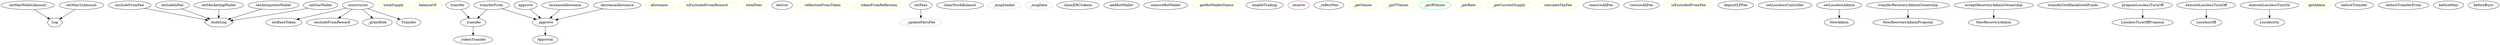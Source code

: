 strict digraph {
  Log [shape=hexagon]
  AuditLog [shape=hexagon]
  constructor
  setBaseToken
  excludeFromReward
  _grantRole
  Transfer
  setMaxWalletAmount
  totalSupply [color=yellow]
  balanceOf [color=yellow]
  transfer
  _transfer
  allowance [color=yellow]
  approve
  _approve
  transferFrom
  increaseAllowance
  decreaseAllowance
  isExcludedFromReward [color=yellow]
  totalFees [color=yellow]
  deliver
  reflectionFromToken [color=yellow]
  tokenFromReflection [color=yellow]
  _updatePairsFee [color=gray]
  excludeFromFee
  includeInFee
  setMarketingWallet
  setAntiquitiesWallet
  setGasWallet
  setMaxTxAmount
  clearStuckBalance
  _msgSender [color=gray]
  _msgData [color=gray]
  claimERCtokens
  addBotWallet
  removeBotWallet
  getBotWalletStatus [color=yellow]
  enableTrading
  setFees
  receive [color=brown]
  _reflectFee
  _getValues [color=yellow]
  _getTValues [color=yellow]
  _getRValues [color=green]
  _getRate [color=yellow]
  _getCurrentSupply [color=yellow]
  calculateTaxFee [color=yellow]
  removeAllFee
  restoreAllFee
  isExcludedFromFee [color=yellow]
  Approval
  _tokenTransfer
  depositLPFee
  setLosslessController
  setLosslessAdmin
  NewAdmin
  transferRecoveryAdminOwnership
  NewRecoveryAdminProposal
  acceptRecoveryAdminOwnership
  NewRecoveryAdmin
  transferOutBlacklistedFunds
  proposeLosslessTurnOff
  LosslessTurnOffProposal
  executeLosslessTurnOff
  LosslessOff
  executeLosslessTurnOn
  LosslessOn
  getAdmin [color=yellow]
  beforeTransfer
  beforeTransferFrom
  beforeMint
  beforeBurn
  constructor -> setBaseToken
  constructor -> excludeFromReward
  constructor -> _grantRole
  constructor -> Transfer
  setMaxWalletAmount -> Log
  transfer -> _transfer
  approve -> _approve
  transferFrom -> _transfer
  transferFrom -> _approve
  increaseAllowance -> _approve
  decreaseAllowance -> _approve
  excludeFromFee -> AuditLog
  includeInFee -> AuditLog
  setMarketingWallet -> AuditLog
  setAntiquitiesWallet -> AuditLog
  setGasWallet -> AuditLog
  setMaxTxAmount -> Log
  setFees -> _updatePairsFee
  _approve -> Approval
  _transfer -> _tokenTransfer
  setLosslessAdmin -> NewAdmin
  transferRecoveryAdminOwnership -> NewRecoveryAdminProposal
  acceptRecoveryAdminOwnership -> NewRecoveryAdmin
  proposeLosslessTurnOff -> LosslessTurnOffProposal
  executeLosslessTurnOff -> LosslessOff
  executeLosslessTurnOn -> LosslessOn
}

